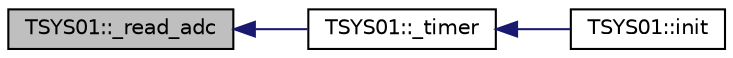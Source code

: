 digraph "TSYS01::_read_adc"
{
 // INTERACTIVE_SVG=YES
  edge [fontname="Helvetica",fontsize="10",labelfontname="Helvetica",labelfontsize="10"];
  node [fontname="Helvetica",fontsize="10",shape=record];
  rankdir="LR";
  Node1 [label="TSYS01::_read_adc",height=0.2,width=0.4,color="black", fillcolor="grey75", style="filled", fontcolor="black"];
  Node1 -> Node2 [dir="back",color="midnightblue",fontsize="10",style="solid",fontname="Helvetica"];
  Node2 [label="TSYS01::_timer",height=0.2,width=0.4,color="black", fillcolor="white", style="filled",URL="$classTSYS01.html#ac9b0b19764521622f799eb098956463f"];
  Node2 -> Node3 [dir="back",color="midnightblue",fontsize="10",style="solid",fontname="Helvetica"];
  Node3 [label="TSYS01::init",height=0.2,width=0.4,color="black", fillcolor="white", style="filled",URL="$classTSYS01.html#aeeb9f8e45c008977d298085d2d12461e"];
}
